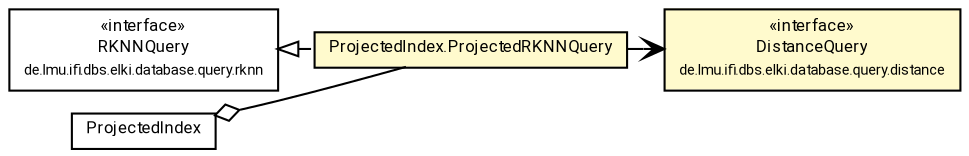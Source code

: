 #!/usr/local/bin/dot
#
# Class diagram 
# Generated by UMLGraph version R5_7_2-60-g0e99a6 (http://www.spinellis.gr/umlgraph/)
#

digraph G {
	graph [fontnames="svg"]
	edge [fontname="Roboto",fontsize=7,labelfontname="Roboto",labelfontsize=7,color="black"];
	node [fontname="Roboto",fontcolor="black",fontsize=8,shape=plaintext,margin=0,width=0,height=0];
	nodesep=0.15;
	ranksep=0.25;
	rankdir=LR;
	// de.lmu.ifi.dbs.elki.database.query.distance.DistanceQuery<O>
	c8460459 [label=<<table title="de.lmu.ifi.dbs.elki.database.query.distance.DistanceQuery" border="0" cellborder="1" cellspacing="0" cellpadding="2" bgcolor="LemonChiffon" href="../../database/query/distance/DistanceQuery.html" target="_parent">
		<tr><td><table border="0" cellspacing="0" cellpadding="1">
		<tr><td align="center" balign="center"> &#171;interface&#187; </td></tr>
		<tr><td align="center" balign="center"> <font face="Roboto">DistanceQuery</font> </td></tr>
		<tr><td align="center" balign="center"> <font face="Roboto" point-size="7.0">de.lmu.ifi.dbs.elki.database.query.distance</font> </td></tr>
		</table></td></tr>
		</table>>, URL="../../database/query/distance/DistanceQuery.html"];
	// de.lmu.ifi.dbs.elki.database.query.rknn.RKNNQuery<O>
	c8460467 [label=<<table title="de.lmu.ifi.dbs.elki.database.query.rknn.RKNNQuery" border="0" cellborder="1" cellspacing="0" cellpadding="2" href="../../database/query/rknn/RKNNQuery.html" target="_parent">
		<tr><td><table border="0" cellspacing="0" cellpadding="1">
		<tr><td align="center" balign="center"> &#171;interface&#187; </td></tr>
		<tr><td align="center" balign="center"> <font face="Roboto">RKNNQuery</font> </td></tr>
		<tr><td align="center" balign="center"> <font face="Roboto" point-size="7.0">de.lmu.ifi.dbs.elki.database.query.rknn</font> </td></tr>
		</table></td></tr>
		</table>>, URL="../../database/query/rknn/RKNNQuery.html"];
	// de.lmu.ifi.dbs.elki.index.projected.ProjectedIndex<O, I>
	c8461654 [label=<<table title="de.lmu.ifi.dbs.elki.index.projected.ProjectedIndex" border="0" cellborder="1" cellspacing="0" cellpadding="2" href="ProjectedIndex.html" target="_parent">
		<tr><td><table border="0" cellspacing="0" cellpadding="1">
		<tr><td align="center" balign="center"> <font face="Roboto">ProjectedIndex</font> </td></tr>
		</table></td></tr>
		</table>>, URL="ProjectedIndex.html"];
	// de.lmu.ifi.dbs.elki.index.projected.ProjectedIndex<O, I>.ProjectedRKNNQuery
	c8461657 [label=<<table title="de.lmu.ifi.dbs.elki.index.projected.ProjectedIndex.ProjectedRKNNQuery" border="0" cellborder="1" cellspacing="0" cellpadding="2" bgcolor="lemonChiffon" href="ProjectedIndex.ProjectedRKNNQuery.html" target="_parent">
		<tr><td><table border="0" cellspacing="0" cellpadding="1">
		<tr><td align="center" balign="center"> <font face="Roboto">ProjectedIndex.ProjectedRKNNQuery</font> </td></tr>
		</table></td></tr>
		</table>>, URL="ProjectedIndex.ProjectedRKNNQuery.html"];
	// de.lmu.ifi.dbs.elki.index.projected.ProjectedIndex<O, I> has de.lmu.ifi.dbs.elki.index.projected.ProjectedIndex<O, I>.ProjectedRKNNQuery
	c8461654 -> c8461657 [arrowhead=none,arrowtail=ediamond,dir=back,weight=4];
	// de.lmu.ifi.dbs.elki.index.projected.ProjectedIndex<O, I>.ProjectedRKNNQuery implements de.lmu.ifi.dbs.elki.database.query.rknn.RKNNQuery<O>
	c8460467 -> c8461657 [arrowtail=empty,style=dashed,dir=back,weight=9];
	// de.lmu.ifi.dbs.elki.index.projected.ProjectedIndex<O, I>.ProjectedRKNNQuery navassoc de.lmu.ifi.dbs.elki.database.query.distance.DistanceQuery<O>
	c8461657 -> c8460459 [arrowhead=open,weight=1];
}

